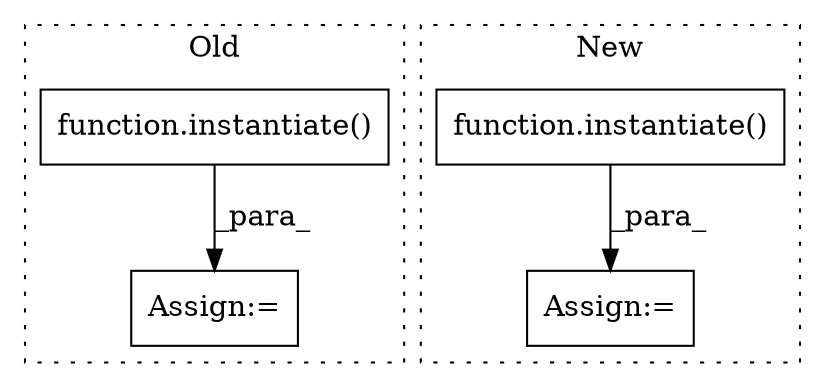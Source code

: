 digraph G {
subgraph cluster0 {
1 [label="function.instantiate()" a="75" s="1340,1377" l="12,1" shape="box"];
3 [label="Assign:=" a="68" s="1337" l="3" shape="box"];
label = "Old";
style="dotted";
}
subgraph cluster1 {
2 [label="function.instantiate()" a="75" s="2108" l="89" shape="box"];
4 [label="Assign:=" a="68" s="2105" l="3" shape="box"];
label = "New";
style="dotted";
}
1 -> 3 [label="_para_"];
2 -> 4 [label="_para_"];
}